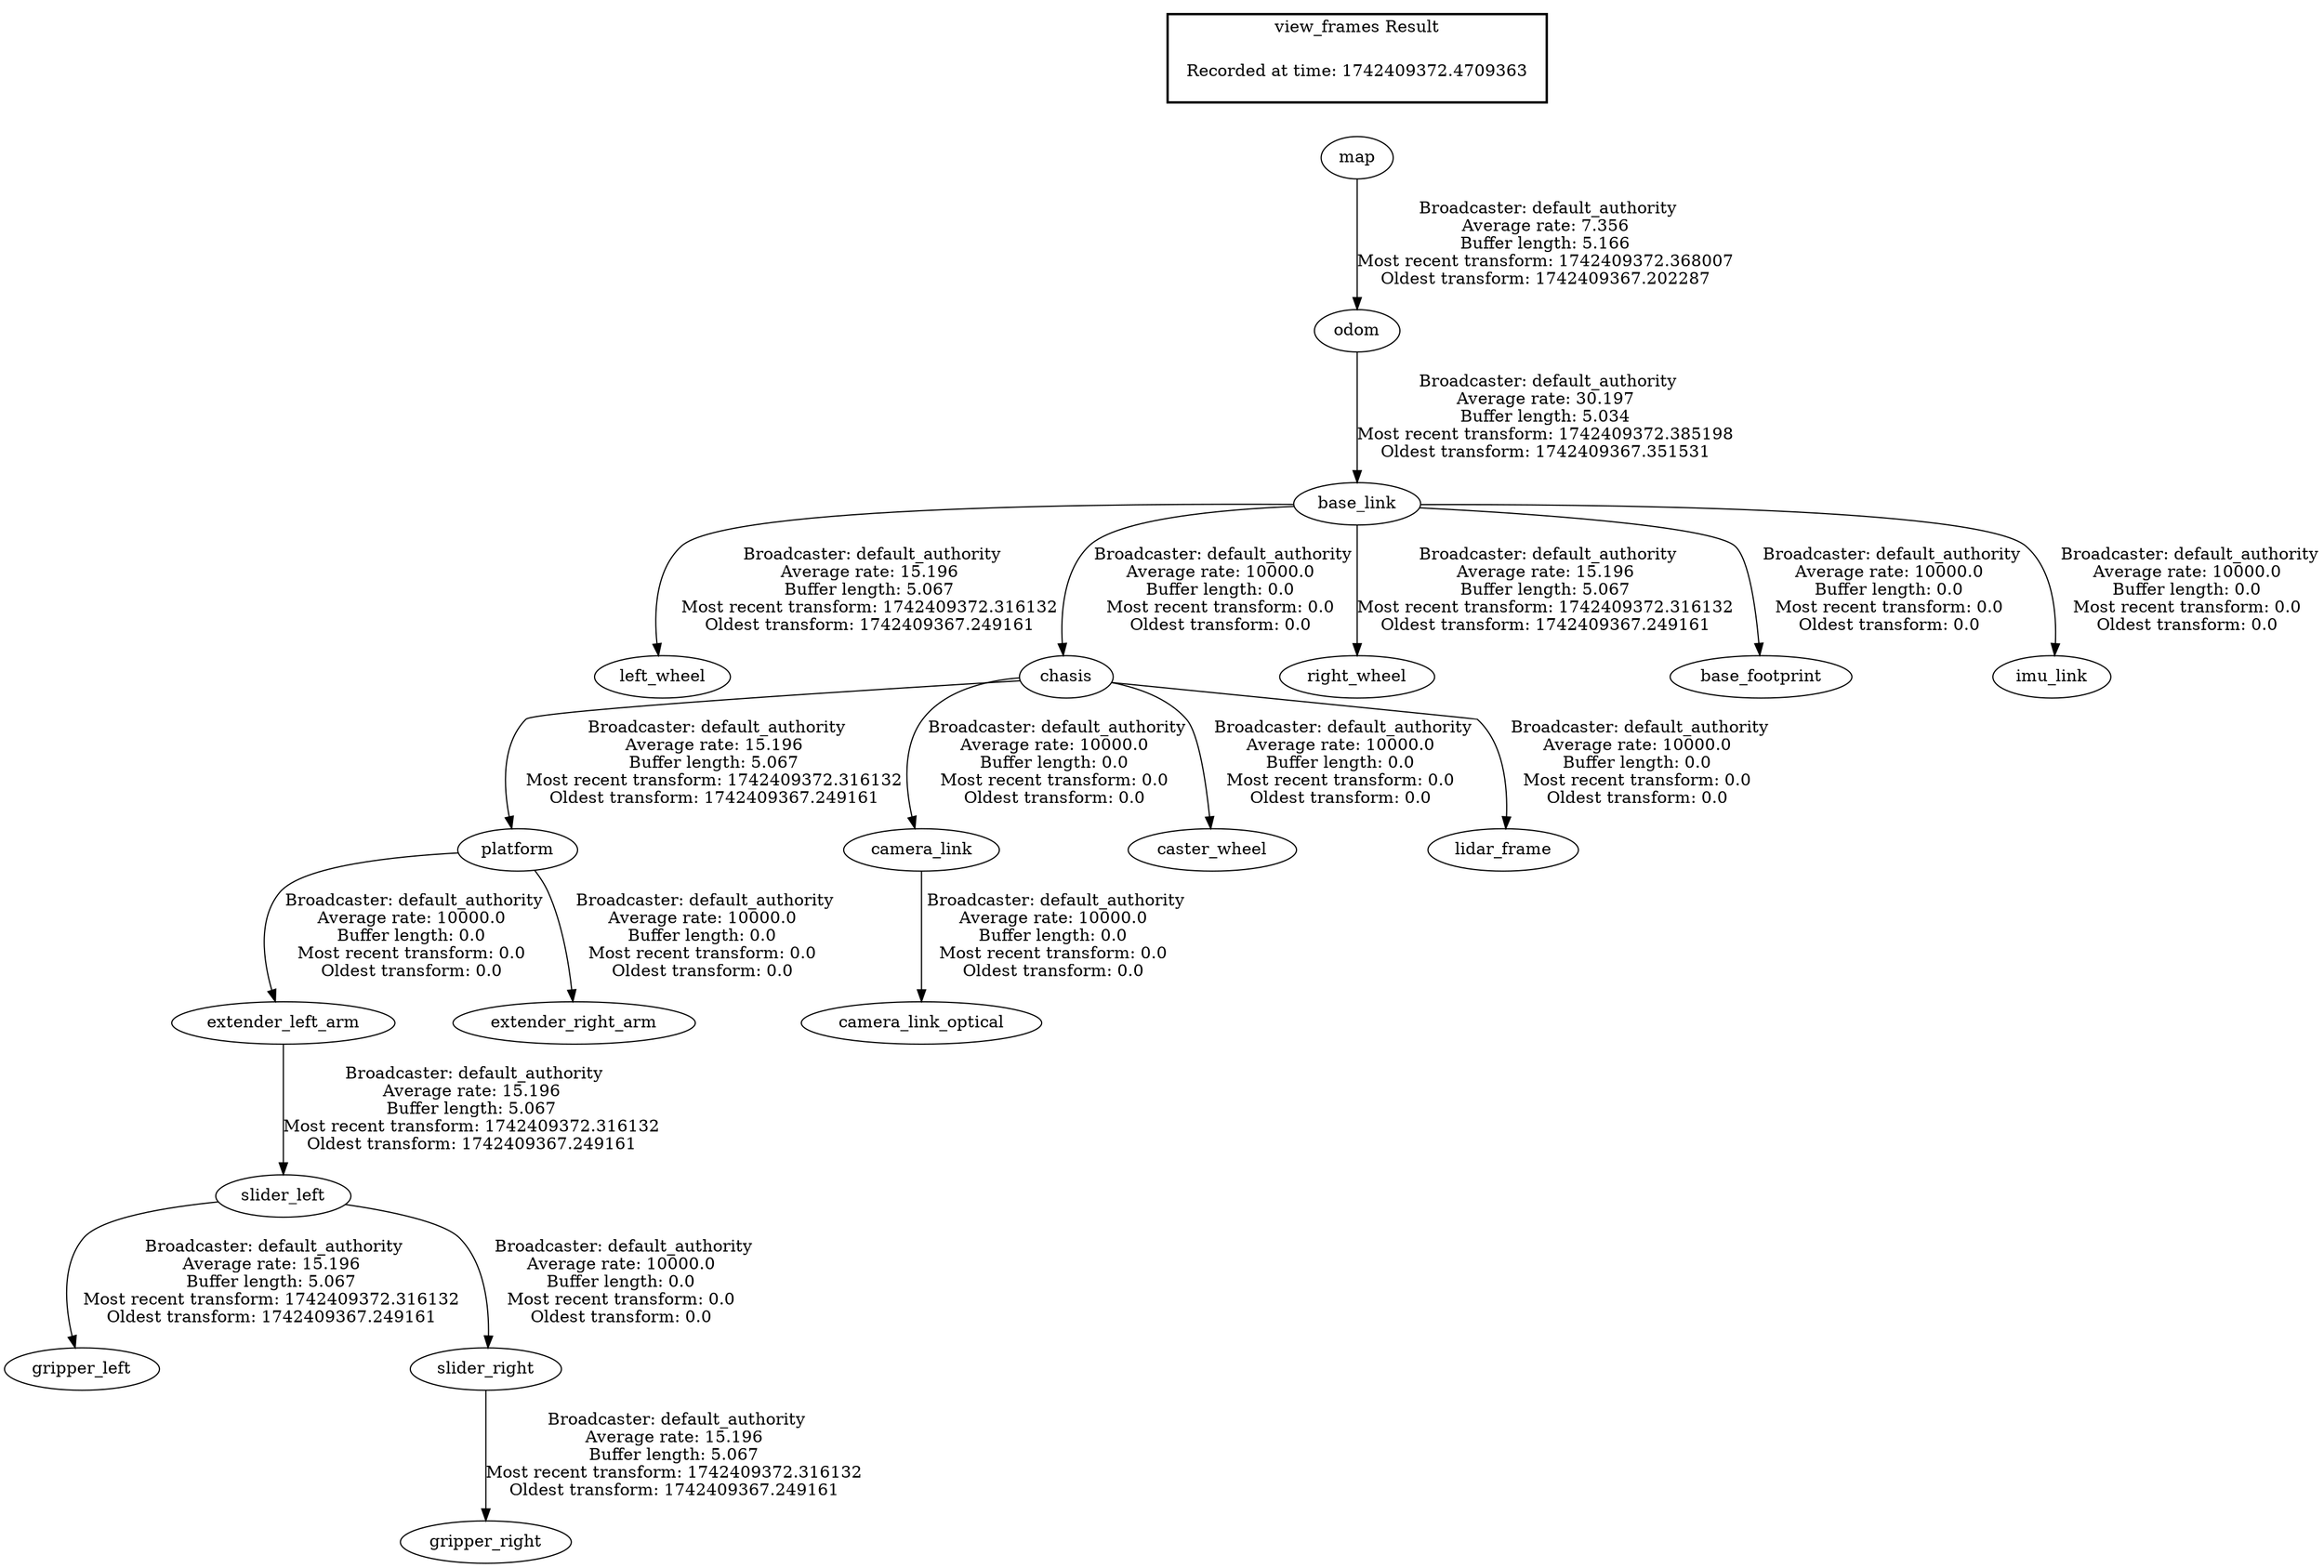 digraph G {
"slider_left" -> "gripper_left"[label=" Broadcaster: default_authority\nAverage rate: 15.196\nBuffer length: 5.067\nMost recent transform: 1742409372.316132\nOldest transform: 1742409367.249161\n"];
"extender_left_arm" -> "slider_left"[label=" Broadcaster: default_authority\nAverage rate: 15.196\nBuffer length: 5.067\nMost recent transform: 1742409372.316132\nOldest transform: 1742409367.249161\n"];
"slider_right" -> "gripper_right"[label=" Broadcaster: default_authority\nAverage rate: 15.196\nBuffer length: 5.067\nMost recent transform: 1742409372.316132\nOldest transform: 1742409367.249161\n"];
"slider_left" -> "slider_right"[label=" Broadcaster: default_authority\nAverage rate: 10000.0\nBuffer length: 0.0\nMost recent transform: 0.0\nOldest transform: 0.0\n"];
"base_link" -> "left_wheel"[label=" Broadcaster: default_authority\nAverage rate: 15.196\nBuffer length: 5.067\nMost recent transform: 1742409372.316132\nOldest transform: 1742409367.249161\n"];
"odom" -> "base_link"[label=" Broadcaster: default_authority\nAverage rate: 30.197\nBuffer length: 5.034\nMost recent transform: 1742409372.385198\nOldest transform: 1742409367.351531\n"];
"chasis" -> "platform"[label=" Broadcaster: default_authority\nAverage rate: 15.196\nBuffer length: 5.067\nMost recent transform: 1742409372.316132\nOldest transform: 1742409367.249161\n"];
"base_link" -> "chasis"[label=" Broadcaster: default_authority\nAverage rate: 10000.0\nBuffer length: 0.0\nMost recent transform: 0.0\nOldest transform: 0.0\n"];
"base_link" -> "right_wheel"[label=" Broadcaster: default_authority\nAverage rate: 15.196\nBuffer length: 5.067\nMost recent transform: 1742409372.316132\nOldest transform: 1742409367.249161\n"];
"platform" -> "extender_left_arm"[label=" Broadcaster: default_authority\nAverage rate: 10000.0\nBuffer length: 0.0\nMost recent transform: 0.0\nOldest transform: 0.0\n"];
"base_link" -> "base_footprint"[label=" Broadcaster: default_authority\nAverage rate: 10000.0\nBuffer length: 0.0\nMost recent transform: 0.0\nOldest transform: 0.0\n"];
"chasis" -> "camera_link"[label=" Broadcaster: default_authority\nAverage rate: 10000.0\nBuffer length: 0.0\nMost recent transform: 0.0\nOldest transform: 0.0\n"];
"camera_link" -> "camera_link_optical"[label=" Broadcaster: default_authority\nAverage rate: 10000.0\nBuffer length: 0.0\nMost recent transform: 0.0\nOldest transform: 0.0\n"];
"chasis" -> "caster_wheel"[label=" Broadcaster: default_authority\nAverage rate: 10000.0\nBuffer length: 0.0\nMost recent transform: 0.0\nOldest transform: 0.0\n"];
"platform" -> "extender_right_arm"[label=" Broadcaster: default_authority\nAverage rate: 10000.0\nBuffer length: 0.0\nMost recent transform: 0.0\nOldest transform: 0.0\n"];
"base_link" -> "imu_link"[label=" Broadcaster: default_authority\nAverage rate: 10000.0\nBuffer length: 0.0\nMost recent transform: 0.0\nOldest transform: 0.0\n"];
"chasis" -> "lidar_frame"[label=" Broadcaster: default_authority\nAverage rate: 10000.0\nBuffer length: 0.0\nMost recent transform: 0.0\nOldest transform: 0.0\n"];
"map" -> "odom"[label=" Broadcaster: default_authority\nAverage rate: 7.356\nBuffer length: 5.166\nMost recent transform: 1742409372.368007\nOldest transform: 1742409367.202287\n"];
edge [style=invis];
 subgraph cluster_legend { style=bold; color=black; label ="view_frames Result";
"Recorded at time: 1742409372.4709363"[ shape=plaintext ] ;
}->"map";
}